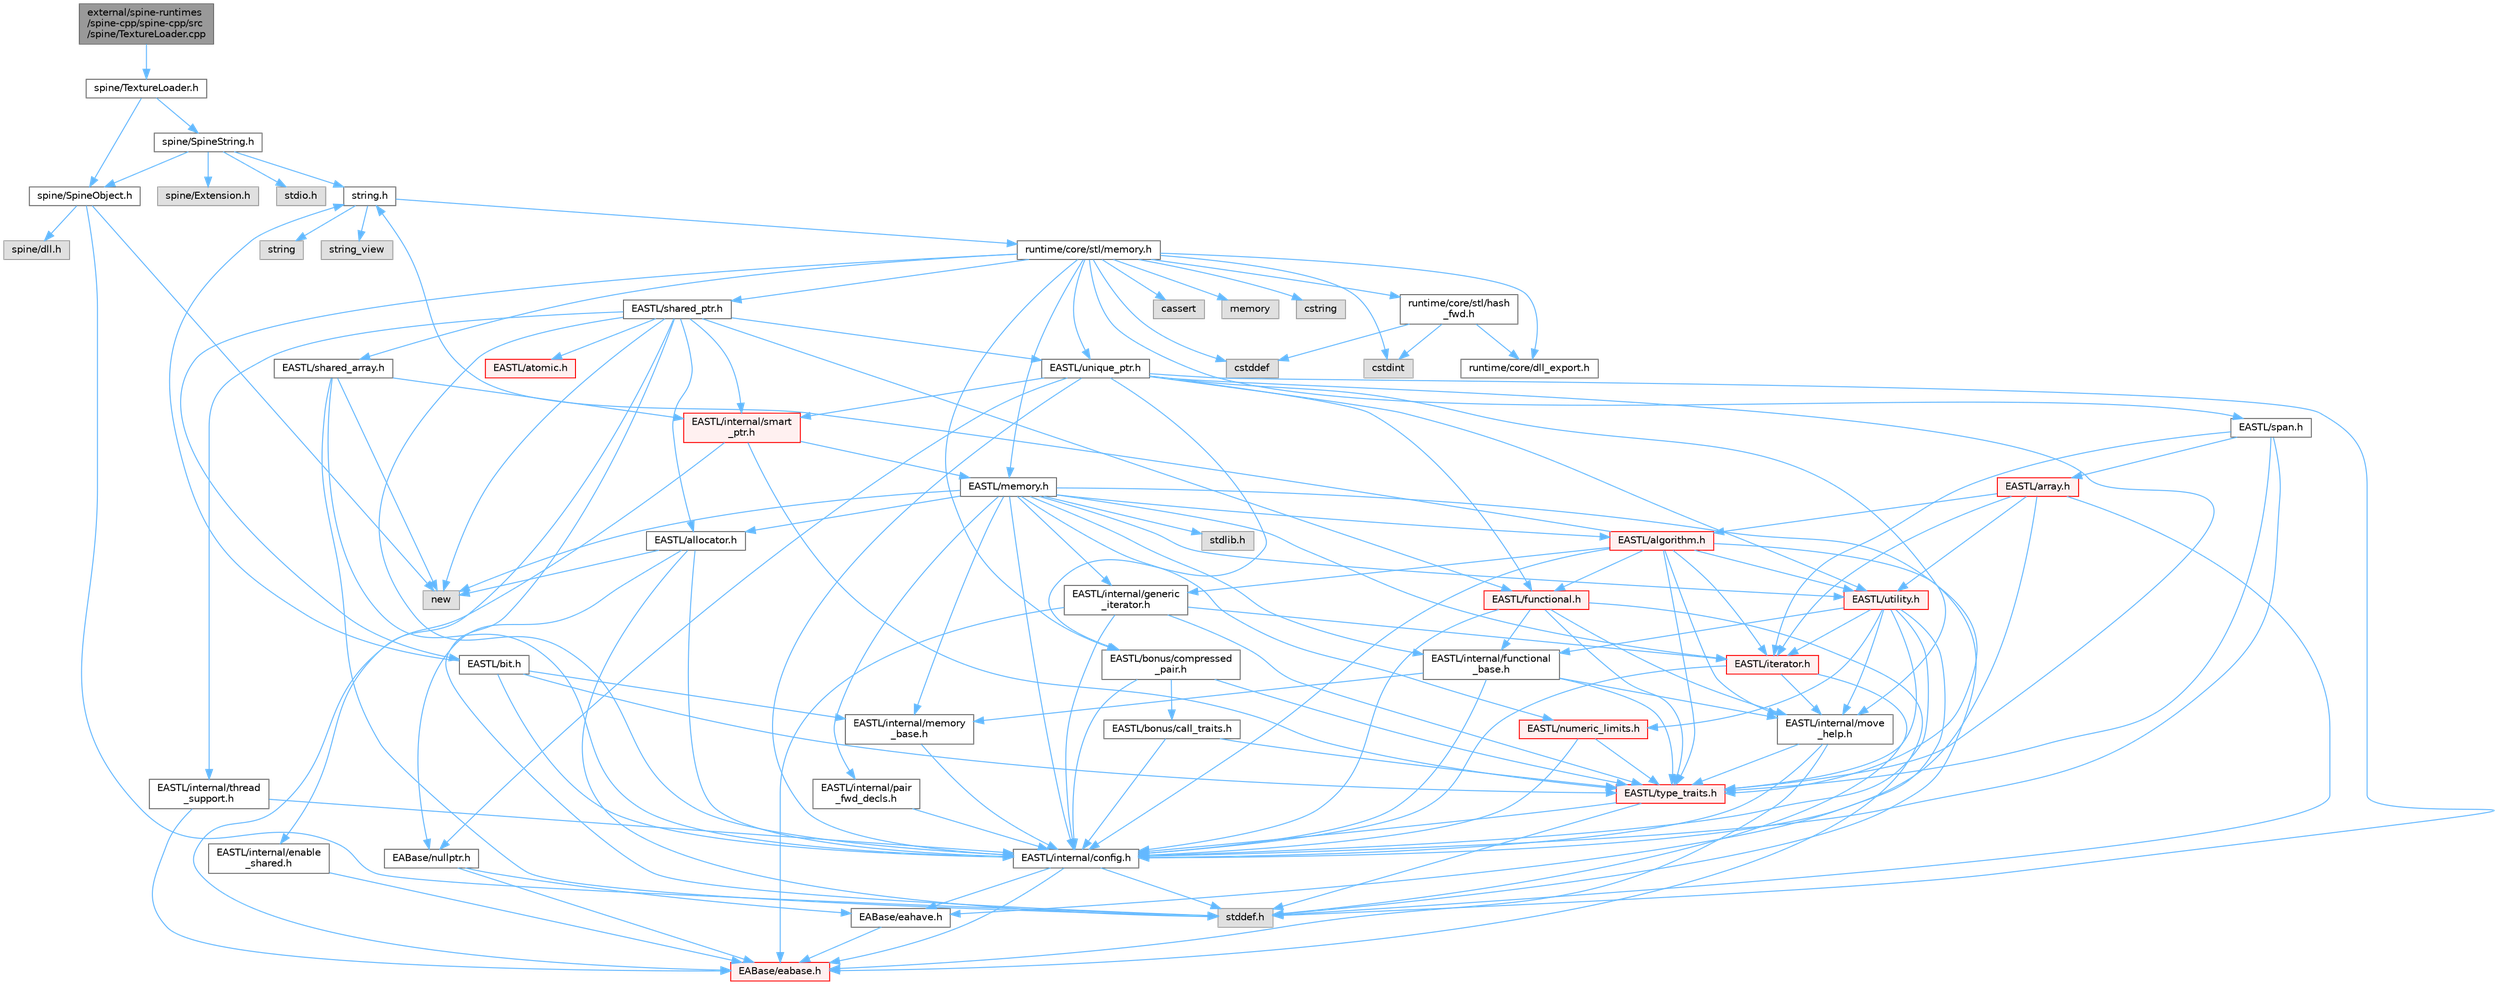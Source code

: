 digraph "external/spine-runtimes/spine-cpp/spine-cpp/src/spine/TextureLoader.cpp"
{
 // LATEX_PDF_SIZE
  bgcolor="transparent";
  edge [fontname=Helvetica,fontsize=10,labelfontname=Helvetica,labelfontsize=10];
  node [fontname=Helvetica,fontsize=10,shape=box,height=0.2,width=0.4];
  Node1 [id="Node000001",label="external/spine-runtimes\l/spine-cpp/spine-cpp/src\l/spine/TextureLoader.cpp",height=0.2,width=0.4,color="gray40", fillcolor="grey60", style="filled", fontcolor="black",tooltip=" "];
  Node1 -> Node2 [id="edge1_Node000001_Node000002",color="steelblue1",style="solid",tooltip=" "];
  Node2 [id="Node000002",label="spine/TextureLoader.h",height=0.2,width=0.4,color="grey40", fillcolor="white", style="filled",URL="$_texture_loader_8h.html",tooltip=" "];
  Node2 -> Node3 [id="edge2_Node000002_Node000003",color="steelblue1",style="solid",tooltip=" "];
  Node3 [id="Node000003",label="spine/SpineObject.h",height=0.2,width=0.4,color="grey40", fillcolor="white", style="filled",URL="$_spine_object_8h.html",tooltip=" "];
  Node3 -> Node4 [id="edge3_Node000003_Node000004",color="steelblue1",style="solid",tooltip=" "];
  Node4 [id="Node000004",label="new",height=0.2,width=0.4,color="grey60", fillcolor="#E0E0E0", style="filled",tooltip=" "];
  Node3 -> Node5 [id="edge4_Node000003_Node000005",color="steelblue1",style="solid",tooltip=" "];
  Node5 [id="Node000005",label="stddef.h",height=0.2,width=0.4,color="grey60", fillcolor="#E0E0E0", style="filled",tooltip=" "];
  Node3 -> Node6 [id="edge5_Node000003_Node000006",color="steelblue1",style="solid",tooltip=" "];
  Node6 [id="Node000006",label="spine/dll.h",height=0.2,width=0.4,color="grey60", fillcolor="#E0E0E0", style="filled",tooltip=" "];
  Node2 -> Node7 [id="edge6_Node000002_Node000007",color="steelblue1",style="solid",tooltip=" "];
  Node7 [id="Node000007",label="spine/SpineString.h",height=0.2,width=0.4,color="grey40", fillcolor="white", style="filled",URL="$_spine_string_8h.html",tooltip=" "];
  Node7 -> Node3 [id="edge7_Node000007_Node000003",color="steelblue1",style="solid",tooltip=" "];
  Node7 -> Node8 [id="edge8_Node000007_Node000008",color="steelblue1",style="solid",tooltip=" "];
  Node8 [id="Node000008",label="spine/Extension.h",height=0.2,width=0.4,color="grey60", fillcolor="#E0E0E0", style="filled",tooltip=" "];
  Node7 -> Node9 [id="edge9_Node000007_Node000009",color="steelblue1",style="solid",tooltip=" "];
  Node9 [id="Node000009",label="string.h",height=0.2,width=0.4,color="grey40", fillcolor="white", style="filled",URL="$string_8h.html",tooltip=" "];
  Node9 -> Node10 [id="edge10_Node000009_Node000010",color="steelblue1",style="solid",tooltip=" "];
  Node10 [id="Node000010",label="string",height=0.2,width=0.4,color="grey60", fillcolor="#E0E0E0", style="filled",tooltip=" "];
  Node9 -> Node11 [id="edge11_Node000009_Node000011",color="steelblue1",style="solid",tooltip=" "];
  Node11 [id="Node000011",label="string_view",height=0.2,width=0.4,color="grey60", fillcolor="#E0E0E0", style="filled",tooltip=" "];
  Node9 -> Node12 [id="edge12_Node000009_Node000012",color="steelblue1",style="solid",tooltip=" "];
  Node12 [id="Node000012",label="runtime/core/stl/memory.h",height=0.2,width=0.4,color="grey40", fillcolor="white", style="filled",URL="$runtime_2core_2stl_2memory_8h.html",tooltip=" "];
  Node12 -> Node13 [id="edge13_Node000012_Node000013",color="steelblue1",style="solid",tooltip=" "];
  Node13 [id="Node000013",label="cstddef",height=0.2,width=0.4,color="grey60", fillcolor="#E0E0E0", style="filled",tooltip=" "];
  Node12 -> Node14 [id="edge14_Node000012_Node000014",color="steelblue1",style="solid",tooltip=" "];
  Node14 [id="Node000014",label="cstdint",height=0.2,width=0.4,color="grey60", fillcolor="#E0E0E0", style="filled",tooltip=" "];
  Node12 -> Node15 [id="edge15_Node000012_Node000015",color="steelblue1",style="solid",tooltip=" "];
  Node15 [id="Node000015",label="cassert",height=0.2,width=0.4,color="grey60", fillcolor="#E0E0E0", style="filled",tooltip=" "];
  Node12 -> Node16 [id="edge16_Node000012_Node000016",color="steelblue1",style="solid",tooltip=" "];
  Node16 [id="Node000016",label="memory",height=0.2,width=0.4,color="grey60", fillcolor="#E0E0E0", style="filled",tooltip=" "];
  Node12 -> Node17 [id="edge17_Node000012_Node000017",color="steelblue1",style="solid",tooltip=" "];
  Node17 [id="Node000017",label="cstring",height=0.2,width=0.4,color="grey60", fillcolor="#E0E0E0", style="filled",tooltip=" "];
  Node12 -> Node18 [id="edge18_Node000012_Node000018",color="steelblue1",style="solid",tooltip=" "];
  Node18 [id="Node000018",label="EASTL/bit.h",height=0.2,width=0.4,color="grey40", fillcolor="white", style="filled",URL="$bit_8h.html",tooltip=" "];
  Node18 -> Node19 [id="edge19_Node000018_Node000019",color="steelblue1",style="solid",tooltip=" "];
  Node19 [id="Node000019",label="EASTL/internal/config.h",height=0.2,width=0.4,color="grey40", fillcolor="white", style="filled",URL="$runtime_2_e_a_s_t_l_2include_2_e_a_s_t_l_2internal_2config_8h.html",tooltip=" "];
  Node19 -> Node20 [id="edge20_Node000019_Node000020",color="steelblue1",style="solid",tooltip=" "];
  Node20 [id="Node000020",label="EABase/eabase.h",height=0.2,width=0.4,color="red", fillcolor="#FFF0F0", style="filled",URL="$eabase_8h.html",tooltip=" "];
  Node19 -> Node26 [id="edge21_Node000019_Node000026",color="steelblue1",style="solid",tooltip=" "];
  Node26 [id="Node000026",label="EABase/eahave.h",height=0.2,width=0.4,color="grey40", fillcolor="white", style="filled",URL="$eahave_8h.html",tooltip=" "];
  Node26 -> Node20 [id="edge22_Node000026_Node000020",color="steelblue1",style="solid",tooltip=" "];
  Node19 -> Node5 [id="edge23_Node000019_Node000005",color="steelblue1",style="solid",tooltip=" "];
  Node18 -> Node27 [id="edge24_Node000018_Node000027",color="steelblue1",style="solid",tooltip=" "];
  Node27 [id="Node000027",label="EASTL/internal/memory\l_base.h",height=0.2,width=0.4,color="grey40", fillcolor="white", style="filled",URL="$memory__base_8h.html",tooltip=" "];
  Node27 -> Node19 [id="edge25_Node000027_Node000019",color="steelblue1",style="solid",tooltip=" "];
  Node18 -> Node28 [id="edge26_Node000018_Node000028",color="steelblue1",style="solid",tooltip=" "];
  Node28 [id="Node000028",label="EASTL/type_traits.h",height=0.2,width=0.4,color="red", fillcolor="#FFF0F0", style="filled",URL="$_e_a_s_t_l_2include_2_e_a_s_t_l_2type__traits_8h.html",tooltip=" "];
  Node28 -> Node19 [id="edge27_Node000028_Node000019",color="steelblue1",style="solid",tooltip=" "];
  Node28 -> Node5 [id="edge28_Node000028_Node000005",color="steelblue1",style="solid",tooltip=" "];
  Node18 -> Node9 [id="edge29_Node000018_Node000009",color="steelblue1",style="solid",tooltip=" "];
  Node12 -> Node38 [id="edge30_Node000012_Node000038",color="steelblue1",style="solid",tooltip=" "];
  Node38 [id="Node000038",label="EASTL/memory.h",height=0.2,width=0.4,color="grey40", fillcolor="white", style="filled",URL="$runtime_2_e_a_s_t_l_2include_2_e_a_s_t_l_2memory_8h.html",tooltip=" "];
  Node38 -> Node19 [id="edge31_Node000038_Node000019",color="steelblue1",style="solid",tooltip=" "];
  Node38 -> Node27 [id="edge32_Node000038_Node000027",color="steelblue1",style="solid",tooltip=" "];
  Node38 -> Node39 [id="edge33_Node000038_Node000039",color="steelblue1",style="solid",tooltip=" "];
  Node39 [id="Node000039",label="EASTL/internal/generic\l_iterator.h",height=0.2,width=0.4,color="grey40", fillcolor="white", style="filled",URL="$generic__iterator_8h.html",tooltip=" "];
  Node39 -> Node20 [id="edge34_Node000039_Node000020",color="steelblue1",style="solid",tooltip=" "];
  Node39 -> Node19 [id="edge35_Node000039_Node000019",color="steelblue1",style="solid",tooltip=" "];
  Node39 -> Node40 [id="edge36_Node000039_Node000040",color="steelblue1",style="solid",tooltip=" "];
  Node40 [id="Node000040",label="EASTL/iterator.h",height=0.2,width=0.4,color="red", fillcolor="#FFF0F0", style="filled",URL="$_e_a_s_t_l_2include_2_e_a_s_t_l_2iterator_8h.html",tooltip=" "];
  Node40 -> Node19 [id="edge37_Node000040_Node000019",color="steelblue1",style="solid",tooltip=" "];
  Node40 -> Node41 [id="edge38_Node000040_Node000041",color="steelblue1",style="solid",tooltip=" "];
  Node41 [id="Node000041",label="EASTL/internal/move\l_help.h",height=0.2,width=0.4,color="grey40", fillcolor="white", style="filled",URL="$move__help_8h.html",tooltip=" "];
  Node41 -> Node20 [id="edge39_Node000041_Node000020",color="steelblue1",style="solid",tooltip=" "];
  Node41 -> Node19 [id="edge40_Node000041_Node000019",color="steelblue1",style="solid",tooltip=" "];
  Node41 -> Node28 [id="edge41_Node000041_Node000028",color="steelblue1",style="solid",tooltip=" "];
  Node40 -> Node5 [id="edge42_Node000040_Node000005",color="steelblue1",style="solid",tooltip=" "];
  Node39 -> Node28 [id="edge43_Node000039_Node000028",color="steelblue1",style="solid",tooltip=" "];
  Node38 -> Node43 [id="edge44_Node000038_Node000043",color="steelblue1",style="solid",tooltip=" "];
  Node43 [id="Node000043",label="EASTL/internal/pair\l_fwd_decls.h",height=0.2,width=0.4,color="grey40", fillcolor="white", style="filled",URL="$pair__fwd__decls_8h.html",tooltip=" "];
  Node43 -> Node19 [id="edge45_Node000043_Node000019",color="steelblue1",style="solid",tooltip=" "];
  Node38 -> Node44 [id="edge46_Node000038_Node000044",color="steelblue1",style="solid",tooltip=" "];
  Node44 [id="Node000044",label="EASTL/internal/functional\l_base.h",height=0.2,width=0.4,color="grey40", fillcolor="white", style="filled",URL="$functional__base_8h.html",tooltip=" "];
  Node44 -> Node19 [id="edge47_Node000044_Node000019",color="steelblue1",style="solid",tooltip=" "];
  Node44 -> Node27 [id="edge48_Node000044_Node000027",color="steelblue1",style="solid",tooltip=" "];
  Node44 -> Node41 [id="edge49_Node000044_Node000041",color="steelblue1",style="solid",tooltip=" "];
  Node44 -> Node28 [id="edge50_Node000044_Node000028",color="steelblue1",style="solid",tooltip=" "];
  Node38 -> Node45 [id="edge51_Node000038_Node000045",color="steelblue1",style="solid",tooltip=" "];
  Node45 [id="Node000045",label="EASTL/algorithm.h",height=0.2,width=0.4,color="red", fillcolor="#FFF0F0", style="filled",URL="$_e_a_s_t_l_2include_2_e_a_s_t_l_2algorithm_8h.html",tooltip=" "];
  Node45 -> Node19 [id="edge52_Node000045_Node000019",color="steelblue1",style="solid",tooltip=" "];
  Node45 -> Node28 [id="edge53_Node000045_Node000028",color="steelblue1",style="solid",tooltip=" "];
  Node45 -> Node41 [id="edge54_Node000045_Node000041",color="steelblue1",style="solid",tooltip=" "];
  Node45 -> Node40 [id="edge55_Node000045_Node000040",color="steelblue1",style="solid",tooltip=" "];
  Node45 -> Node48 [id="edge56_Node000045_Node000048",color="steelblue1",style="solid",tooltip=" "];
  Node48 [id="Node000048",label="EASTL/functional.h",height=0.2,width=0.4,color="red", fillcolor="#FFF0F0", style="filled",URL="$_e_a_s_t_l_2include_2_e_a_s_t_l_2functional_8h.html",tooltip=" "];
  Node48 -> Node20 [id="edge57_Node000048_Node000020",color="steelblue1",style="solid",tooltip=" "];
  Node48 -> Node19 [id="edge58_Node000048_Node000019",color="steelblue1",style="solid",tooltip=" "];
  Node48 -> Node41 [id="edge59_Node000048_Node000041",color="steelblue1",style="solid",tooltip=" "];
  Node48 -> Node28 [id="edge60_Node000048_Node000028",color="steelblue1",style="solid",tooltip=" "];
  Node48 -> Node44 [id="edge61_Node000048_Node000044",color="steelblue1",style="solid",tooltip=" "];
  Node45 -> Node54 [id="edge62_Node000045_Node000054",color="steelblue1",style="solid",tooltip=" "];
  Node54 [id="Node000054",label="EASTL/utility.h",height=0.2,width=0.4,color="red", fillcolor="#FFF0F0", style="filled",URL="$runtime_2_e_a_s_t_l_2include_2_e_a_s_t_l_2utility_8h.html",tooltip=" "];
  Node54 -> Node19 [id="edge63_Node000054_Node000019",color="steelblue1",style="solid",tooltip=" "];
  Node54 -> Node28 [id="edge64_Node000054_Node000028",color="steelblue1",style="solid",tooltip=" "];
  Node54 -> Node40 [id="edge65_Node000054_Node000040",color="steelblue1",style="solid",tooltip=" "];
  Node54 -> Node55 [id="edge66_Node000054_Node000055",color="steelblue1",style="solid",tooltip=" "];
  Node55 [id="Node000055",label="EASTL/numeric_limits.h",height=0.2,width=0.4,color="red", fillcolor="#FFF0F0", style="filled",URL="$numeric__limits_8h.html",tooltip=" "];
  Node55 -> Node19 [id="edge67_Node000055_Node000019",color="steelblue1",style="solid",tooltip=" "];
  Node55 -> Node28 [id="edge68_Node000055_Node000028",color="steelblue1",style="solid",tooltip=" "];
  Node54 -> Node44 [id="edge69_Node000054_Node000044",color="steelblue1",style="solid",tooltip=" "];
  Node54 -> Node41 [id="edge70_Node000054_Node000041",color="steelblue1",style="solid",tooltip=" "];
  Node54 -> Node26 [id="edge71_Node000054_Node000026",color="steelblue1",style="solid",tooltip=" "];
  Node45 -> Node39 [id="edge72_Node000045_Node000039",color="steelblue1",style="solid",tooltip=" "];
  Node45 -> Node5 [id="edge73_Node000045_Node000005",color="steelblue1",style="solid",tooltip=" "];
  Node45 -> Node9 [id="edge74_Node000045_Node000009",color="steelblue1",style="solid",tooltip=" "];
  Node38 -> Node28 [id="edge75_Node000038_Node000028",color="steelblue1",style="solid",tooltip=" "];
  Node38 -> Node52 [id="edge76_Node000038_Node000052",color="steelblue1",style="solid",tooltip=" "];
  Node52 [id="Node000052",label="EASTL/allocator.h",height=0.2,width=0.4,color="grey40", fillcolor="white", style="filled",URL="$runtime_2_e_a_s_t_l_2include_2_e_a_s_t_l_2allocator_8h.html",tooltip=" "];
  Node52 -> Node19 [id="edge77_Node000052_Node000019",color="steelblue1",style="solid",tooltip=" "];
  Node52 -> Node30 [id="edge78_Node000052_Node000030",color="steelblue1",style="solid",tooltip=" "];
  Node30 [id="Node000030",label="EABase/nullptr.h",height=0.2,width=0.4,color="grey40", fillcolor="white", style="filled",URL="$nullptr_8h.html",tooltip=" "];
  Node30 -> Node20 [id="edge79_Node000030_Node000020",color="steelblue1",style="solid",tooltip=" "];
  Node30 -> Node26 [id="edge80_Node000030_Node000026",color="steelblue1",style="solid",tooltip=" "];
  Node52 -> Node5 [id="edge81_Node000052_Node000005",color="steelblue1",style="solid",tooltip=" "];
  Node52 -> Node4 [id="edge82_Node000052_Node000004",color="steelblue1",style="solid",tooltip=" "];
  Node38 -> Node40 [id="edge83_Node000038_Node000040",color="steelblue1",style="solid",tooltip=" "];
  Node38 -> Node54 [id="edge84_Node000038_Node000054",color="steelblue1",style="solid",tooltip=" "];
  Node38 -> Node55 [id="edge85_Node000038_Node000055",color="steelblue1",style="solid",tooltip=" "];
  Node38 -> Node64 [id="edge86_Node000038_Node000064",color="steelblue1",style="solid",tooltip=" "];
  Node64 [id="Node000064",label="stdlib.h",height=0.2,width=0.4,color="grey60", fillcolor="#E0E0E0", style="filled",tooltip=" "];
  Node38 -> Node4 [id="edge87_Node000038_Node000004",color="steelblue1",style="solid",tooltip=" "];
  Node12 -> Node65 [id="edge88_Node000012_Node000065",color="steelblue1",style="solid",tooltip=" "];
  Node65 [id="Node000065",label="EASTL/shared_array.h",height=0.2,width=0.4,color="grey40", fillcolor="white", style="filled",URL="$shared__array_8h.html",tooltip=" "];
  Node65 -> Node19 [id="edge89_Node000065_Node000019",color="steelblue1",style="solid",tooltip=" "];
  Node65 -> Node66 [id="edge90_Node000065_Node000066",color="steelblue1",style="solid",tooltip=" "];
  Node66 [id="Node000066",label="EASTL/internal/smart\l_ptr.h",height=0.2,width=0.4,color="red", fillcolor="#FFF0F0", style="filled",URL="$smart__ptr_8h.html",tooltip=" "];
  Node66 -> Node20 [id="edge91_Node000066_Node000020",color="steelblue1",style="solid",tooltip=" "];
  Node66 -> Node38 [id="edge92_Node000066_Node000038",color="steelblue1",style="solid",tooltip=" "];
  Node66 -> Node28 [id="edge93_Node000066_Node000028",color="steelblue1",style="solid",tooltip=" "];
  Node65 -> Node4 [id="edge94_Node000065_Node000004",color="steelblue1",style="solid",tooltip=" "];
  Node65 -> Node5 [id="edge95_Node000065_Node000005",color="steelblue1",style="solid",tooltip=" "];
  Node12 -> Node68 [id="edge96_Node000012_Node000068",color="steelblue1",style="solid",tooltip=" "];
  Node68 [id="Node000068",label="EASTL/unique_ptr.h",height=0.2,width=0.4,color="grey40", fillcolor="white", style="filled",URL="$unique__ptr_8h.html",tooltip=" "];
  Node68 -> Node30 [id="edge97_Node000068_Node000030",color="steelblue1",style="solid",tooltip=" "];
  Node68 -> Node69 [id="edge98_Node000068_Node000069",color="steelblue1",style="solid",tooltip=" "];
  Node69 [id="Node000069",label="EASTL/bonus/compressed\l_pair.h",height=0.2,width=0.4,color="grey40", fillcolor="white", style="filled",URL="$compressed__pair_8h.html",tooltip=" "];
  Node69 -> Node19 [id="edge99_Node000069_Node000019",color="steelblue1",style="solid",tooltip=" "];
  Node69 -> Node28 [id="edge100_Node000069_Node000028",color="steelblue1",style="solid",tooltip=" "];
  Node69 -> Node70 [id="edge101_Node000069_Node000070",color="steelblue1",style="solid",tooltip=" "];
  Node70 [id="Node000070",label="EASTL/bonus/call_traits.h",height=0.2,width=0.4,color="grey40", fillcolor="white", style="filled",URL="$call__traits_8h.html",tooltip=" "];
  Node70 -> Node19 [id="edge102_Node000070_Node000019",color="steelblue1",style="solid",tooltip=" "];
  Node70 -> Node28 [id="edge103_Node000070_Node000028",color="steelblue1",style="solid",tooltip=" "];
  Node68 -> Node48 [id="edge104_Node000068_Node000048",color="steelblue1",style="solid",tooltip=" "];
  Node68 -> Node19 [id="edge105_Node000068_Node000019",color="steelblue1",style="solid",tooltip=" "];
  Node68 -> Node41 [id="edge106_Node000068_Node000041",color="steelblue1",style="solid",tooltip=" "];
  Node68 -> Node66 [id="edge107_Node000068_Node000066",color="steelblue1",style="solid",tooltip=" "];
  Node68 -> Node28 [id="edge108_Node000068_Node000028",color="steelblue1",style="solid",tooltip=" "];
  Node68 -> Node54 [id="edge109_Node000068_Node000054",color="steelblue1",style="solid",tooltip=" "];
  Node68 -> Node5 [id="edge110_Node000068_Node000005",color="steelblue1",style="solid",tooltip=" "];
  Node12 -> Node71 [id="edge111_Node000012_Node000071",color="steelblue1",style="solid",tooltip=" "];
  Node71 [id="Node000071",label="EASTL/shared_ptr.h",height=0.2,width=0.4,color="grey40", fillcolor="white", style="filled",URL="$shared__ptr_8h.html",tooltip=" "];
  Node71 -> Node19 [id="edge112_Node000071_Node000019",color="steelblue1",style="solid",tooltip=" "];
  Node71 -> Node66 [id="edge113_Node000071_Node000066",color="steelblue1",style="solid",tooltip=" "];
  Node71 -> Node72 [id="edge114_Node000071_Node000072",color="steelblue1",style="solid",tooltip=" "];
  Node72 [id="Node000072",label="EASTL/internal/thread\l_support.h",height=0.2,width=0.4,color="grey40", fillcolor="white", style="filled",URL="$thread__support_8h.html",tooltip=" "];
  Node72 -> Node20 [id="edge115_Node000072_Node000020",color="steelblue1",style="solid",tooltip=" "];
  Node72 -> Node19 [id="edge116_Node000072_Node000019",color="steelblue1",style="solid",tooltip=" "];
  Node71 -> Node68 [id="edge117_Node000071_Node000068",color="steelblue1",style="solid",tooltip=" "];
  Node71 -> Node48 [id="edge118_Node000071_Node000048",color="steelblue1",style="solid",tooltip=" "];
  Node71 -> Node52 [id="edge119_Node000071_Node000052",color="steelblue1",style="solid",tooltip=" "];
  Node71 -> Node73 [id="edge120_Node000071_Node000073",color="steelblue1",style="solid",tooltip=" "];
  Node73 [id="Node000073",label="EASTL/atomic.h",height=0.2,width=0.4,color="red", fillcolor="#FFF0F0", style="filled",URL="$runtime_2_e_a_s_t_l_2include_2_e_a_s_t_l_2atomic_8h.html",tooltip=" "];
  Node71 -> Node4 [id="edge121_Node000071_Node000004",color="steelblue1",style="solid",tooltip=" "];
  Node71 -> Node5 [id="edge122_Node000071_Node000005",color="steelblue1",style="solid",tooltip=" "];
  Node71 -> Node150 [id="edge123_Node000071_Node000150",color="steelblue1",style="solid",tooltip=" "];
  Node150 [id="Node000150",label="EASTL/internal/enable\l_shared.h",height=0.2,width=0.4,color="grey40", fillcolor="white", style="filled",URL="$enable__shared_8h.html",tooltip=" "];
  Node150 -> Node20 [id="edge124_Node000150_Node000020",color="steelblue1",style="solid",tooltip=" "];
  Node12 -> Node151 [id="edge125_Node000012_Node000151",color="steelblue1",style="solid",tooltip=" "];
  Node151 [id="Node000151",label="EASTL/span.h",height=0.2,width=0.4,color="grey40", fillcolor="white", style="filled",URL="$span_8h.html",tooltip=" "];
  Node151 -> Node19 [id="edge126_Node000151_Node000019",color="steelblue1",style="solid",tooltip=" "];
  Node151 -> Node28 [id="edge127_Node000151_Node000028",color="steelblue1",style="solid",tooltip=" "];
  Node151 -> Node40 [id="edge128_Node000151_Node000040",color="steelblue1",style="solid",tooltip=" "];
  Node151 -> Node152 [id="edge129_Node000151_Node000152",color="steelblue1",style="solid",tooltip=" "];
  Node152 [id="Node000152",label="EASTL/array.h",height=0.2,width=0.4,color="red", fillcolor="#FFF0F0", style="filled",URL="$runtime_2_e_a_s_t_l_2include_2_e_a_s_t_l_2array_8h.html",tooltip=" "];
  Node152 -> Node19 [id="edge130_Node000152_Node000019",color="steelblue1",style="solid",tooltip=" "];
  Node152 -> Node40 [id="edge131_Node000152_Node000040",color="steelblue1",style="solid",tooltip=" "];
  Node152 -> Node45 [id="edge132_Node000152_Node000045",color="steelblue1",style="solid",tooltip=" "];
  Node152 -> Node54 [id="edge133_Node000152_Node000054",color="steelblue1",style="solid",tooltip=" "];
  Node152 -> Node5 [id="edge134_Node000152_Node000005",color="steelblue1",style="solid",tooltip=" "];
  Node12 -> Node69 [id="edge135_Node000012_Node000069",color="steelblue1",style="solid",tooltip=" "];
  Node12 -> Node154 [id="edge136_Node000012_Node000154",color="steelblue1",style="solid",tooltip=" "];
  Node154 [id="Node000154",label="runtime/core/dll_export.h",height=0.2,width=0.4,color="grey40", fillcolor="white", style="filled",URL="$dll__export_8h.html",tooltip=" "];
  Node12 -> Node155 [id="edge137_Node000012_Node000155",color="steelblue1",style="solid",tooltip=" "];
  Node155 [id="Node000155",label="runtime/core/stl/hash\l_fwd.h",height=0.2,width=0.4,color="grey40", fillcolor="white", style="filled",URL="$hash__fwd_8h.html",tooltip=" "];
  Node155 -> Node13 [id="edge138_Node000155_Node000013",color="steelblue1",style="solid",tooltip=" "];
  Node155 -> Node14 [id="edge139_Node000155_Node000014",color="steelblue1",style="solid",tooltip=" "];
  Node155 -> Node154 [id="edge140_Node000155_Node000154",color="steelblue1",style="solid",tooltip=" "];
  Node7 -> Node156 [id="edge141_Node000007_Node000156",color="steelblue1",style="solid",tooltip=" "];
  Node156 [id="Node000156",label="stdio.h",height=0.2,width=0.4,color="grey60", fillcolor="#E0E0E0", style="filled",tooltip=" "];
}

